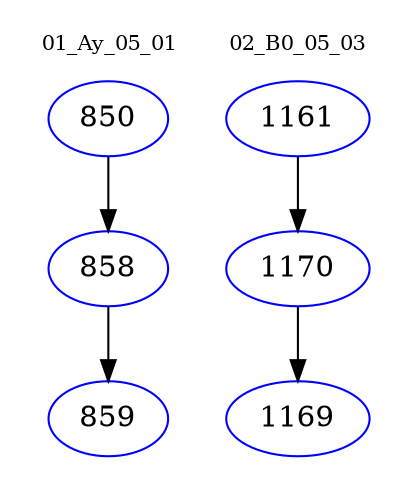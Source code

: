 digraph{
subgraph cluster_0 {
color = white
label = "01_Ay_05_01";
fontsize=10;
T0_850 [label="850", color="blue"]
T0_850 -> T0_858 [color="black"]
T0_858 [label="858", color="blue"]
T0_858 -> T0_859 [color="black"]
T0_859 [label="859", color="blue"]
}
subgraph cluster_1 {
color = white
label = "02_B0_05_03";
fontsize=10;
T1_1161 [label="1161", color="blue"]
T1_1161 -> T1_1170 [color="black"]
T1_1170 [label="1170", color="blue"]
T1_1170 -> T1_1169 [color="black"]
T1_1169 [label="1169", color="blue"]
}
}
